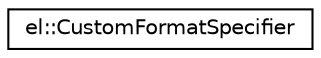digraph "Graphical Class Hierarchy"
{
  edge [fontname="Helvetica",fontsize="10",labelfontname="Helvetica",labelfontsize="10"];
  node [fontname="Helvetica",fontsize="10",shape=record];
  rankdir="LR";
  Node1 [label="el::CustomFormatSpecifier",height=0.2,width=0.4,color="black", fillcolor="white", style="filled",URL="$d4/d51/a00017.html",tooltip="User-provided custom format specifier. "];
}
